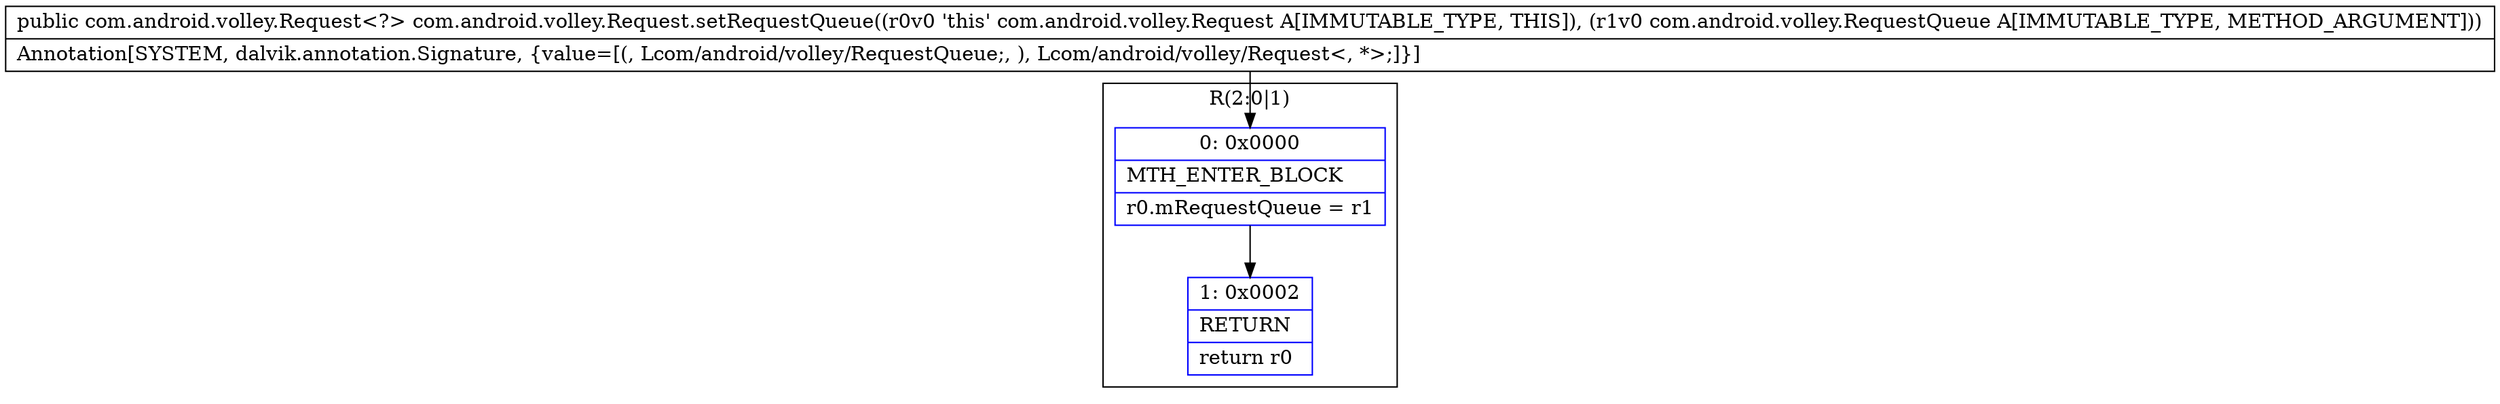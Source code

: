digraph "CFG forcom.android.volley.Request.setRequestQueue(Lcom\/android\/volley\/RequestQueue;)Lcom\/android\/volley\/Request;" {
subgraph cluster_Region_1381788163 {
label = "R(2:0|1)";
node [shape=record,color=blue];
Node_0 [shape=record,label="{0\:\ 0x0000|MTH_ENTER_BLOCK\l|r0.mRequestQueue = r1\l}"];
Node_1 [shape=record,label="{1\:\ 0x0002|RETURN\l|return r0\l}"];
}
MethodNode[shape=record,label="{public com.android.volley.Request\<?\> com.android.volley.Request.setRequestQueue((r0v0 'this' com.android.volley.Request A[IMMUTABLE_TYPE, THIS]), (r1v0 com.android.volley.RequestQueue A[IMMUTABLE_TYPE, METHOD_ARGUMENT]))  | Annotation[SYSTEM, dalvik.annotation.Signature, \{value=[(, Lcom\/android\/volley\/RequestQueue;, ), Lcom\/android\/volley\/Request\<, *\>;]\}]\l}"];
MethodNode -> Node_0;
Node_0 -> Node_1;
}


